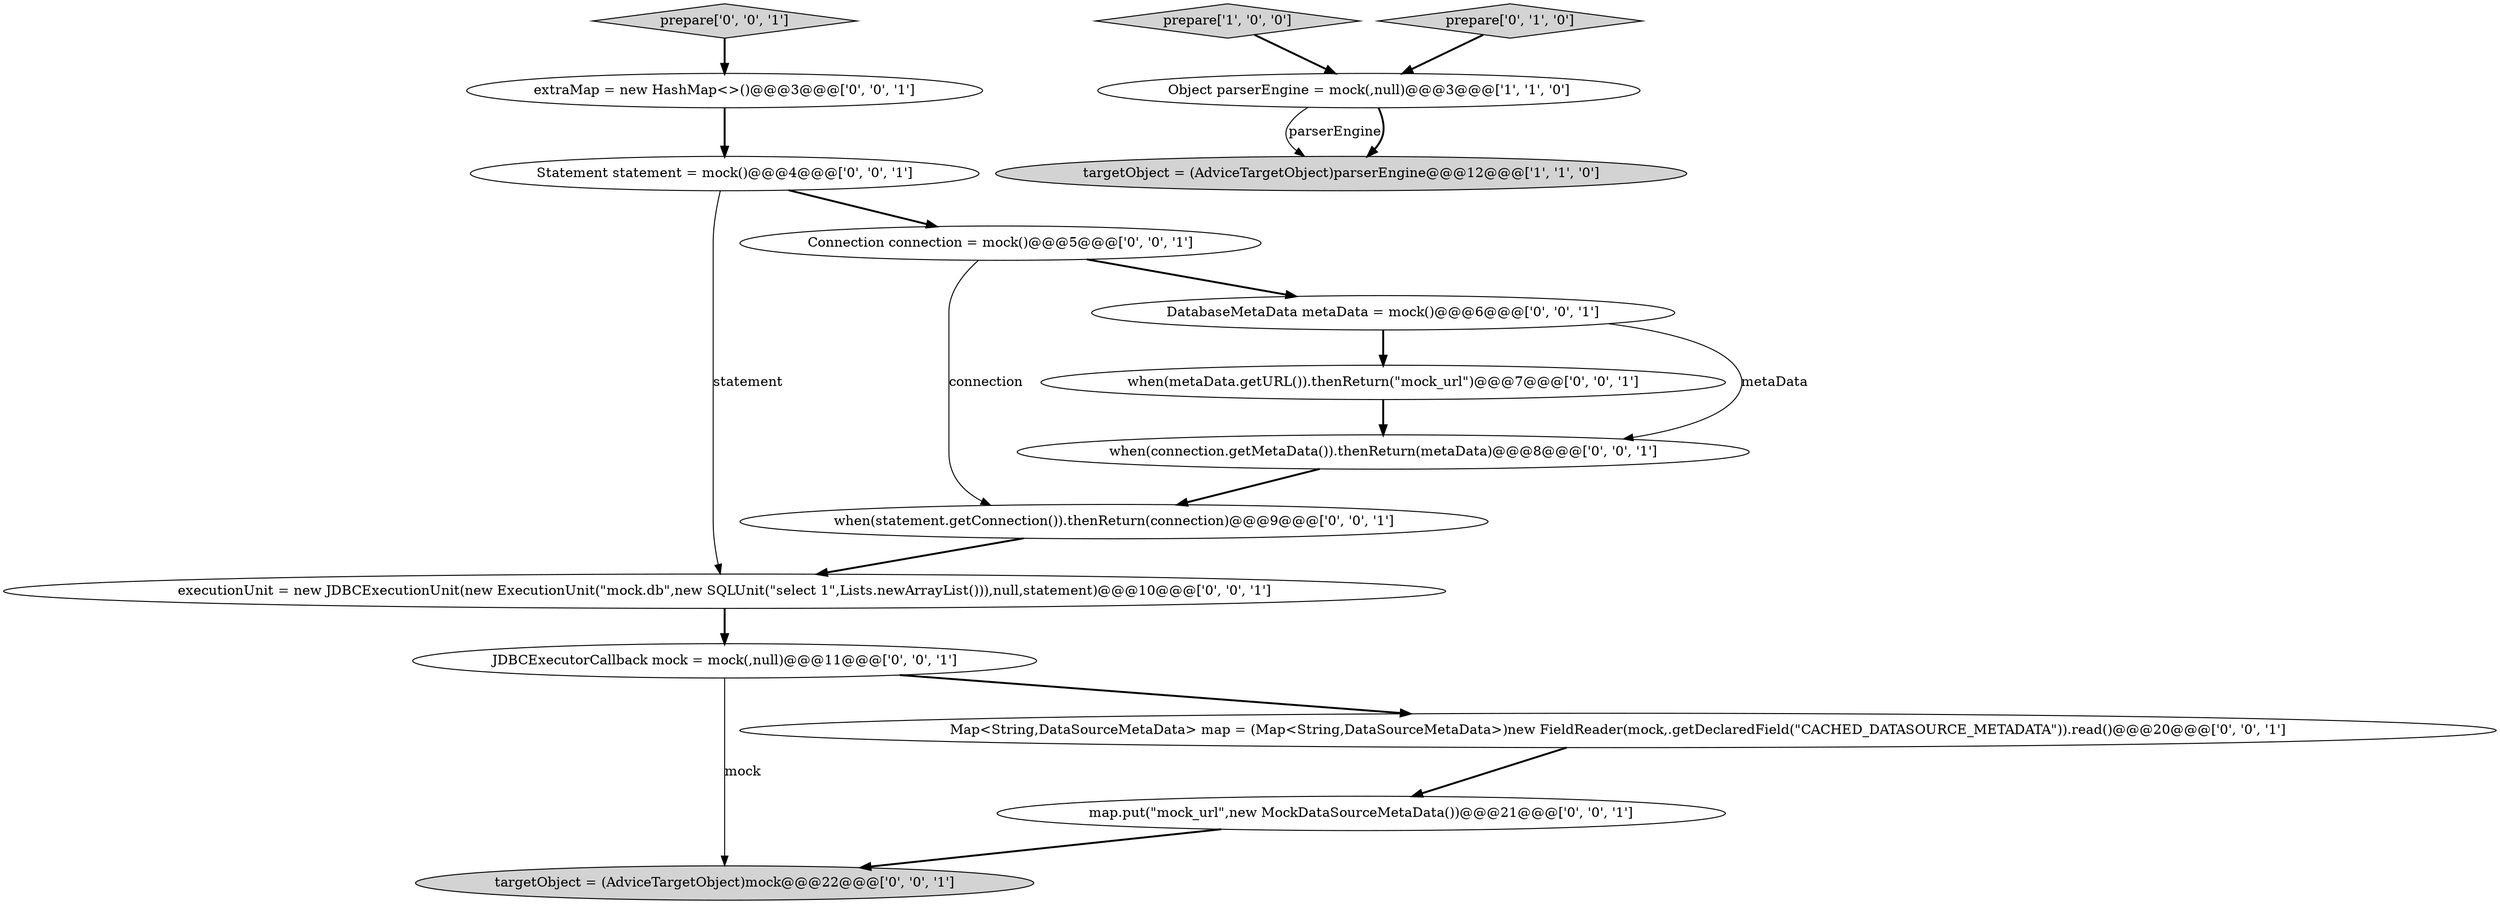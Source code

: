 digraph {
4 [style = filled, label = "when(metaData.getURL()).thenReturn(\"mock_url\")@@@7@@@['0', '0', '1']", fillcolor = white, shape = ellipse image = "AAA0AAABBB3BBB"];
6 [style = filled, label = "Statement statement = mock()@@@4@@@['0', '0', '1']", fillcolor = white, shape = ellipse image = "AAA0AAABBB3BBB"];
0 [style = filled, label = "targetObject = (AdviceTargetObject)parserEngine@@@12@@@['1', '1', '0']", fillcolor = lightgray, shape = ellipse image = "AAA0AAABBB1BBB"];
8 [style = filled, label = "executionUnit = new JDBCExecutionUnit(new ExecutionUnit(\"mock.db\",new SQLUnit(\"select 1\",Lists.newArrayList())),null,statement)@@@10@@@['0', '0', '1']", fillcolor = white, shape = ellipse image = "AAA0AAABBB3BBB"];
9 [style = filled, label = "when(statement.getConnection()).thenReturn(connection)@@@9@@@['0', '0', '1']", fillcolor = white, shape = ellipse image = "AAA0AAABBB3BBB"];
13 [style = filled, label = "extraMap = new HashMap<>()@@@3@@@['0', '0', '1']", fillcolor = white, shape = ellipse image = "AAA0AAABBB3BBB"];
14 [style = filled, label = "prepare['0', '0', '1']", fillcolor = lightgray, shape = diamond image = "AAA0AAABBB3BBB"];
2 [style = filled, label = "prepare['1', '0', '0']", fillcolor = lightgray, shape = diamond image = "AAA0AAABBB1BBB"];
12 [style = filled, label = "DatabaseMetaData metaData = mock()@@@6@@@['0', '0', '1']", fillcolor = white, shape = ellipse image = "AAA0AAABBB3BBB"];
5 [style = filled, label = "Connection connection = mock()@@@5@@@['0', '0', '1']", fillcolor = white, shape = ellipse image = "AAA0AAABBB3BBB"];
15 [style = filled, label = "when(connection.getMetaData()).thenReturn(metaData)@@@8@@@['0', '0', '1']", fillcolor = white, shape = ellipse image = "AAA0AAABBB3BBB"];
11 [style = filled, label = "JDBCExecutorCallback mock = mock(,null)@@@11@@@['0', '0', '1']", fillcolor = white, shape = ellipse image = "AAA0AAABBB3BBB"];
1 [style = filled, label = "Object parserEngine = mock(,null)@@@3@@@['1', '1', '0']", fillcolor = white, shape = ellipse image = "AAA0AAABBB1BBB"];
10 [style = filled, label = "targetObject = (AdviceTargetObject)mock@@@22@@@['0', '0', '1']", fillcolor = lightgray, shape = ellipse image = "AAA0AAABBB3BBB"];
16 [style = filled, label = "map.put(\"mock_url\",new MockDataSourceMetaData())@@@21@@@['0', '0', '1']", fillcolor = white, shape = ellipse image = "AAA0AAABBB3BBB"];
7 [style = filled, label = "Map<String,DataSourceMetaData> map = (Map<String,DataSourceMetaData>)new FieldReader(mock,.getDeclaredField(\"CACHED_DATASOURCE_METADATA\")).read()@@@20@@@['0', '0', '1']", fillcolor = white, shape = ellipse image = "AAA0AAABBB3BBB"];
3 [style = filled, label = "prepare['0', '1', '0']", fillcolor = lightgray, shape = diamond image = "AAA0AAABBB2BBB"];
12->4 [style = bold, label=""];
6->8 [style = solid, label="statement"];
8->11 [style = bold, label=""];
13->6 [style = bold, label=""];
5->12 [style = bold, label=""];
5->9 [style = solid, label="connection"];
7->16 [style = bold, label=""];
14->13 [style = bold, label=""];
11->10 [style = solid, label="mock"];
9->8 [style = bold, label=""];
4->15 [style = bold, label=""];
15->9 [style = bold, label=""];
11->7 [style = bold, label=""];
1->0 [style = solid, label="parserEngine"];
12->15 [style = solid, label="metaData"];
2->1 [style = bold, label=""];
6->5 [style = bold, label=""];
16->10 [style = bold, label=""];
3->1 [style = bold, label=""];
1->0 [style = bold, label=""];
}
